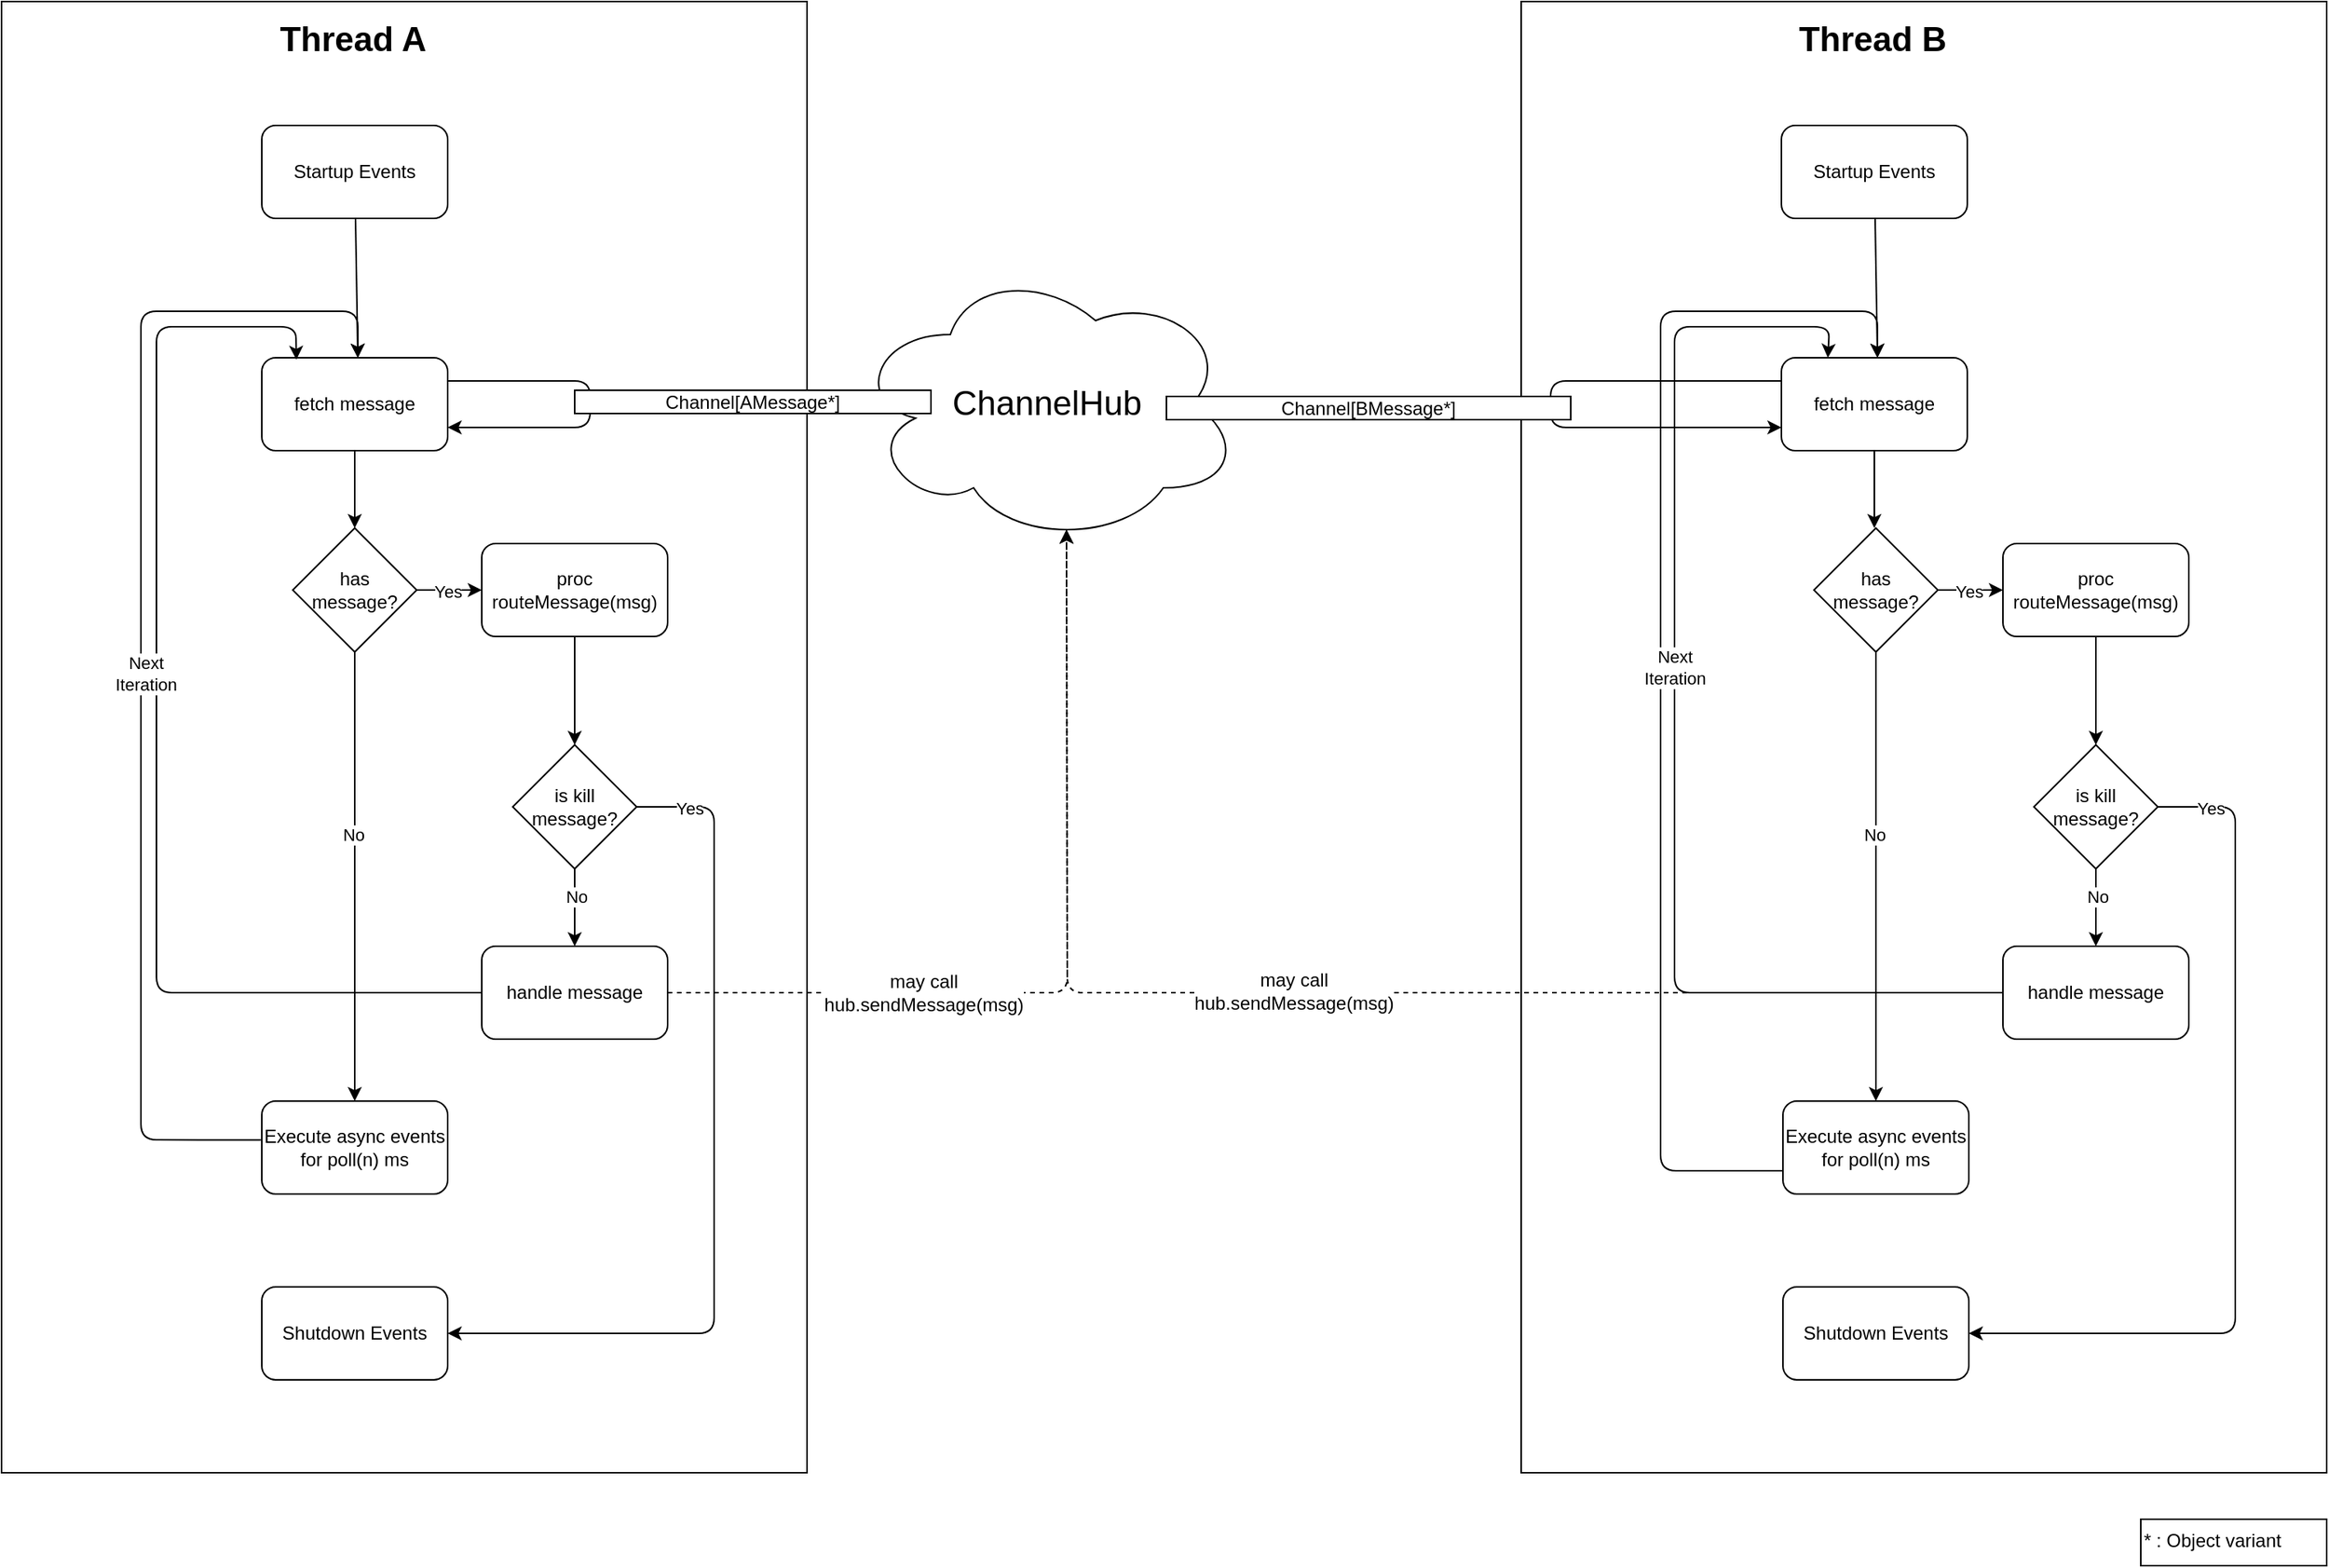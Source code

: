<mxfile>
    <diagram id="O4XO7rEHhI8HRugpwCh8" name="Page-1">
        <mxGraphModel dx="924" dy="670" grid="1" gridSize="10" guides="1" tooltips="1" connect="1" arrows="1" fold="1" page="1" pageScale="1" pageWidth="827" pageHeight="1169" background="none" math="0" shadow="0">
            <root>
                <mxCell id="0"/>
                <mxCell id="1" parent="0"/>
                <mxCell id="27" value="" style="rounded=0;whiteSpace=wrap;html=1;" parent="1" vertex="1">
                    <mxGeometry width="520" height="950" as="geometry"/>
                </mxCell>
                <mxCell id="11" value="" style="edgeStyle=none;html=1;" parent="1" source="2" target="5" edge="1">
                    <mxGeometry relative="1" as="geometry"/>
                </mxCell>
                <mxCell id="2" value="fetch message" style="rounded=1;whiteSpace=wrap;html=1;" parent="1" vertex="1">
                    <mxGeometry x="168" y="230" width="120" height="60" as="geometry"/>
                </mxCell>
                <mxCell id="35" style="edgeStyle=none;html=1;exitX=1;exitY=0.5;exitDx=0;exitDy=0;entryX=0.55;entryY=0.95;entryDx=0;entryDy=0;entryPerimeter=0;fontSize=22;startArrow=none;startFill=0;endArrow=classic;endFill=1;dashed=1;" parent="1" source="3" target="29" edge="1">
                    <mxGeometry relative="1" as="geometry">
                        <Array as="points">
                            <mxPoint x="688" y="640"/>
                        </Array>
                    </mxGeometry>
                </mxCell>
                <mxCell id="66" value="may call&lt;br&gt;hub.sendMessage(msg)" style="edgeLabel;html=1;align=center;verticalAlign=middle;resizable=0;points=[];fontSize=12;" parent="35" vertex="1" connectable="0">
                    <mxGeometry x="-0.229" relative="1" as="geometry">
                        <mxPoint x="-50" as="offset"/>
                    </mxGeometry>
                </mxCell>
                <mxCell id="101" style="edgeStyle=none;html=1;exitX=0;exitY=0.5;exitDx=0;exitDy=0;entryX=0.186;entryY=0.021;entryDx=0;entryDy=0;entryPerimeter=0;" edge="1" parent="1" source="3" target="2">
                    <mxGeometry relative="1" as="geometry">
                        <Array as="points">
                            <mxPoint x="100" y="640"/>
                            <mxPoint x="100" y="210"/>
                            <mxPoint x="190" y="210"/>
                        </Array>
                    </mxGeometry>
                </mxCell>
                <mxCell id="3" value="handle message" style="rounded=1;whiteSpace=wrap;html=1;" parent="1" vertex="1">
                    <mxGeometry x="310" y="610" width="120" height="60" as="geometry"/>
                </mxCell>
                <mxCell id="12" style="edgeStyle=none;html=1;exitX=-0.005;exitY=0.419;exitDx=0;exitDy=0;exitPerimeter=0;" parent="1" source="4" edge="1">
                    <mxGeometry relative="1" as="geometry">
                        <mxPoint x="230" y="230" as="targetPoint"/>
                        <Array as="points">
                            <mxPoint x="90" y="735"/>
                            <mxPoint x="90" y="200"/>
                            <mxPoint x="230" y="200"/>
                        </Array>
                    </mxGeometry>
                </mxCell>
                <mxCell id="105" value="Next &lt;br&gt;Iteration" style="edgeLabel;html=1;align=center;verticalAlign=middle;resizable=0;points=[];" vertex="1" connectable="0" parent="12">
                    <mxGeometry x="-0.031" y="-3" relative="1" as="geometry">
                        <mxPoint as="offset"/>
                    </mxGeometry>
                </mxCell>
                <mxCell id="4" value="Execute async events for poll(n) ms" style="rounded=1;whiteSpace=wrap;html=1;" parent="1" vertex="1">
                    <mxGeometry x="168" y="710" width="120" height="60" as="geometry"/>
                </mxCell>
                <mxCell id="6" style="edgeStyle=none;html=1;entryX=0.5;entryY=0;entryDx=0;entryDy=0;startArrow=none;exitX=0.5;exitY=1;exitDx=0;exitDy=0;" parent="1" source="17" target="3" edge="1">
                    <mxGeometry relative="1" as="geometry">
                        <Array as="points"/>
                    </mxGeometry>
                </mxCell>
                <mxCell id="20" value="No" style="edgeLabel;html=1;align=center;verticalAlign=middle;resizable=0;points=[];" parent="6" vertex="1" connectable="0">
                    <mxGeometry x="0.562" y="1" relative="1" as="geometry">
                        <mxPoint y="-21" as="offset"/>
                    </mxGeometry>
                </mxCell>
                <mxCell id="7" value="" style="edgeStyle=none;html=1;" parent="1" source="5" target="4" edge="1">
                    <mxGeometry relative="1" as="geometry"/>
                </mxCell>
                <mxCell id="9" value="No" style="edgeLabel;html=1;align=center;verticalAlign=middle;resizable=0;points=[];" parent="7" vertex="1" connectable="0">
                    <mxGeometry x="-0.189" y="-1" relative="1" as="geometry">
                        <mxPoint as="offset"/>
                    </mxGeometry>
                </mxCell>
                <mxCell id="5" value="has message?" style="rhombus;whiteSpace=wrap;html=1;" parent="1" vertex="1">
                    <mxGeometry x="188" y="340" width="80" height="80" as="geometry"/>
                </mxCell>
                <mxCell id="14" style="edgeStyle=none;html=1;" parent="1" source="13" edge="1">
                    <mxGeometry relative="1" as="geometry">
                        <mxPoint x="230" y="230" as="targetPoint"/>
                    </mxGeometry>
                </mxCell>
                <mxCell id="13" value="Startup Events" style="rounded=1;whiteSpace=wrap;html=1;" parent="1" vertex="1">
                    <mxGeometry x="168" y="80" width="120" height="60" as="geometry"/>
                </mxCell>
                <mxCell id="15" value="Shutdown Events" style="rounded=1;whiteSpace=wrap;html=1;" parent="1" vertex="1">
                    <mxGeometry x="168" y="830" width="120" height="60" as="geometry"/>
                </mxCell>
                <mxCell id="18" value="" style="edgeStyle=none;html=1;endArrow=classic;exitX=1;exitY=0.5;exitDx=0;exitDy=0;startArrow=none;startFill=0;endFill=1;entryX=0;entryY=0.5;entryDx=0;entryDy=0;" parent="1" source="5" target="68" edge="1">
                    <mxGeometry relative="1" as="geometry">
                        <mxPoint x="280" y="360" as="sourcePoint"/>
                        <mxPoint x="310" y="350" as="targetPoint"/>
                        <Array as="points"/>
                    </mxGeometry>
                </mxCell>
                <mxCell id="19" value="Yes" style="edgeLabel;html=1;align=center;verticalAlign=middle;resizable=0;points=[];" parent="18" vertex="1" connectable="0">
                    <mxGeometry x="-0.356" y="-1" relative="1" as="geometry">
                        <mxPoint x="6" as="offset"/>
                    </mxGeometry>
                </mxCell>
                <mxCell id="21" style="edgeStyle=none;html=1;exitX=1;exitY=0.5;exitDx=0;exitDy=0;entryX=1;entryY=0.5;entryDx=0;entryDy=0;" parent="1" source="17" target="15" edge="1">
                    <mxGeometry relative="1" as="geometry">
                        <Array as="points">
                            <mxPoint x="460" y="520"/>
                            <mxPoint x="460" y="860"/>
                        </Array>
                    </mxGeometry>
                </mxCell>
                <mxCell id="23" value="Yes" style="edgeLabel;html=1;align=center;verticalAlign=middle;resizable=0;points=[];" parent="21" vertex="1" connectable="0">
                    <mxGeometry x="-0.829" y="-1" relative="1" as="geometry">
                        <mxPoint x="-14" as="offset"/>
                    </mxGeometry>
                </mxCell>
                <mxCell id="17" value="is kill message?" style="rhombus;whiteSpace=wrap;html=1;" parent="1" vertex="1">
                    <mxGeometry x="330" y="480" width="80" height="80" as="geometry"/>
                </mxCell>
                <mxCell id="28" value="Thread A" style="text;html=1;strokeColor=none;fillColor=none;align=center;verticalAlign=middle;whiteSpace=wrap;rounded=0;fontSize=22;fontStyle=1" parent="1" vertex="1">
                    <mxGeometry x="166" y="10" width="122" height="30" as="geometry"/>
                </mxCell>
                <mxCell id="29" value="ChannelHub" style="ellipse;shape=cloud;whiteSpace=wrap;html=1;fontSize=22;" parent="1" vertex="1">
                    <mxGeometry x="550" y="170" width="250" height="180" as="geometry"/>
                </mxCell>
                <mxCell id="34" style="edgeStyle=none;html=1;exitX=1;exitY=0.25;exitDx=0;exitDy=0;entryX=1;entryY=0.75;entryDx=0;entryDy=0;fontSize=22;startArrow=none;startFill=0;endArrow=classic;endFill=1;" parent="1" source="2" target="2" edge="1">
                    <mxGeometry relative="1" as="geometry">
                        <Array as="points">
                            <mxPoint x="380" y="245"/>
                            <mxPoint x="380" y="275"/>
                        </Array>
                    </mxGeometry>
                </mxCell>
                <mxCell id="32" value="Channel[AMessage*]" style="rounded=0;whiteSpace=wrap;html=1;fontSize=12;" parent="1" vertex="1">
                    <mxGeometry x="370" y="251" width="230" height="15" as="geometry"/>
                </mxCell>
                <mxCell id="37" value="" style="rounded=0;whiteSpace=wrap;html=1;" parent="1" vertex="1">
                    <mxGeometry x="981" width="520" height="950" as="geometry"/>
                </mxCell>
                <mxCell id="38" value="" style="edgeStyle=none;html=1;" parent="1" source="40" edge="1">
                    <mxGeometry relative="1" as="geometry">
                        <mxPoint x="1209" y="340" as="targetPoint"/>
                    </mxGeometry>
                </mxCell>
                <mxCell id="39" style="edgeStyle=none;html=1;exitX=0;exitY=0.25;exitDx=0;exitDy=0;entryX=0;entryY=0.75;entryDx=0;entryDy=0;fontSize=22;startArrow=none;startFill=0;endArrow=classic;endFill=1;" parent="1" source="40" target="40" edge="1">
                    <mxGeometry relative="1" as="geometry">
                        <mxPoint x="1351" y="254.75" as="targetPoint"/>
                        <Array as="points">
                            <mxPoint x="1000" y="245"/>
                            <mxPoint x="1000" y="275"/>
                        </Array>
                    </mxGeometry>
                </mxCell>
                <mxCell id="40" value="fetch message" style="rounded=1;whiteSpace=wrap;html=1;" parent="1" vertex="1">
                    <mxGeometry x="1149" y="230" width="120" height="60" as="geometry"/>
                </mxCell>
                <mxCell id="63" style="edgeStyle=none;html=1;exitX=0;exitY=0.5;exitDx=0;exitDy=0;fontSize=12;startArrow=none;startFill=0;endArrow=classic;endFill=1;entryX=0.55;entryY=0.95;entryDx=0;entryDy=0;entryPerimeter=0;dashed=1;" parent="1" source="73" target="29" edge="1">
                    <mxGeometry relative="1" as="geometry">
                        <mxPoint x="830.0" y="510" as="targetPoint"/>
                        <Array as="points">
                            <mxPoint x="688" y="640"/>
                        </Array>
                        <mxPoint x="1281" y="500" as="sourcePoint"/>
                    </mxGeometry>
                </mxCell>
                <mxCell id="67" value="may call&lt;br&gt;hub.sendMessage(msg)" style="edgeLabel;html=1;align=center;verticalAlign=middle;resizable=0;points=[];fontSize=12;" parent="63" vertex="1" connectable="0">
                    <mxGeometry x="0.192" y="-1" relative="1" as="geometry">
                        <mxPoint x="80" as="offset"/>
                    </mxGeometry>
                </mxCell>
                <mxCell id="43" style="edgeStyle=none;html=1;exitX=0;exitY=0.75;exitDx=0;exitDy=0;" parent="1" source="74" edge="1">
                    <mxGeometry relative="1" as="geometry">
                        <mxPoint x="1211" y="230" as="targetPoint"/>
                        <Array as="points">
                            <mxPoint x="1071" y="755"/>
                            <mxPoint x="1071" y="200"/>
                            <mxPoint x="1211" y="200"/>
                        </Array>
                        <mxPoint x="1148.4" y="595.14" as="sourcePoint"/>
                    </mxGeometry>
                </mxCell>
                <mxCell id="50" style="edgeStyle=none;html=1;" parent="1" source="51" edge="1">
                    <mxGeometry relative="1" as="geometry">
                        <mxPoint x="1211" y="230" as="targetPoint"/>
                    </mxGeometry>
                </mxCell>
                <mxCell id="51" value="Startup Events" style="rounded=1;whiteSpace=wrap;html=1;" parent="1" vertex="1">
                    <mxGeometry x="1149" y="80" width="120" height="60" as="geometry"/>
                </mxCell>
                <mxCell id="58" value="Thread B" style="text;html=1;strokeColor=none;fillColor=none;align=center;verticalAlign=middle;whiteSpace=wrap;rounded=0;fontSize=22;fontStyle=1" parent="1" vertex="1">
                    <mxGeometry x="1147" y="10" width="122" height="30" as="geometry"/>
                </mxCell>
                <mxCell id="60" value="Channel[BMessage*]" style="rounded=0;whiteSpace=wrap;html=1;fontSize=12;" parent="1" vertex="1">
                    <mxGeometry x="752" y="255" width="261" height="15" as="geometry"/>
                </mxCell>
                <mxCell id="69" style="edgeStyle=none;html=1;exitX=0.5;exitY=1;exitDx=0;exitDy=0;entryX=0.5;entryY=0;entryDx=0;entryDy=0;" parent="1" source="68" target="17" edge="1">
                    <mxGeometry relative="1" as="geometry"/>
                </mxCell>
                <mxCell id="68" value="proc routeMessage(msg)" style="rounded=1;whiteSpace=wrap;html=1;" parent="1" vertex="1">
                    <mxGeometry x="310" y="350" width="120" height="60" as="geometry"/>
                </mxCell>
                <mxCell id="103" style="edgeStyle=none;html=1;exitX=0;exitY=0.5;exitDx=0;exitDy=0;entryX=0.25;entryY=0;entryDx=0;entryDy=0;" edge="1" parent="1" source="73" target="40">
                    <mxGeometry relative="1" as="geometry">
                        <Array as="points">
                            <mxPoint x="1080" y="640"/>
                            <mxPoint x="1080" y="210"/>
                            <mxPoint x="1180" y="210"/>
                        </Array>
                    </mxGeometry>
                </mxCell>
                <mxCell id="107" value="Next&lt;br&gt;Iteration" style="edgeLabel;html=1;align=center;verticalAlign=middle;resizable=0;points=[];" vertex="1" connectable="0" parent="103">
                    <mxGeometry x="0.173" relative="1" as="geometry">
                        <mxPoint y="25" as="offset"/>
                    </mxGeometry>
                </mxCell>
                <mxCell id="73" value="handle message" style="rounded=1;whiteSpace=wrap;html=1;" parent="1" vertex="1">
                    <mxGeometry x="1292" y="610" width="120" height="60" as="geometry"/>
                </mxCell>
                <mxCell id="74" value="Execute async events for poll(n) ms" style="rounded=1;whiteSpace=wrap;html=1;" parent="1" vertex="1">
                    <mxGeometry x="1150" y="710" width="120" height="60" as="geometry"/>
                </mxCell>
                <mxCell id="75" style="edgeStyle=none;html=1;entryX=0.5;entryY=0;entryDx=0;entryDy=0;startArrow=none;exitX=0.5;exitY=1;exitDx=0;exitDy=0;" parent="1" source="85" target="73" edge="1">
                    <mxGeometry relative="1" as="geometry">
                        <Array as="points"/>
                    </mxGeometry>
                </mxCell>
                <mxCell id="76" value="No" style="edgeLabel;html=1;align=center;verticalAlign=middle;resizable=0;points=[];" parent="75" vertex="1" connectable="0">
                    <mxGeometry x="0.562" y="1" relative="1" as="geometry">
                        <mxPoint y="-21" as="offset"/>
                    </mxGeometry>
                </mxCell>
                <mxCell id="77" value="" style="edgeStyle=none;html=1;exitX=0.5;exitY=1;exitDx=0;exitDy=0;" parent="1" source="79" edge="1">
                    <mxGeometry relative="1" as="geometry">
                        <mxPoint x="1210" y="710" as="targetPoint"/>
                    </mxGeometry>
                </mxCell>
                <mxCell id="78" value="No" style="edgeLabel;html=1;align=center;verticalAlign=middle;resizable=0;points=[];" parent="77" vertex="1" connectable="0">
                    <mxGeometry x="-0.189" y="-1" relative="1" as="geometry">
                        <mxPoint as="offset"/>
                    </mxGeometry>
                </mxCell>
                <mxCell id="79" value="has message?" style="rhombus;whiteSpace=wrap;html=1;" parent="1" vertex="1">
                    <mxGeometry x="1170" y="340" width="80" height="80" as="geometry"/>
                </mxCell>
                <mxCell id="80" value="Shutdown Events" style="rounded=1;whiteSpace=wrap;html=1;" parent="1" vertex="1">
                    <mxGeometry x="1150" y="830" width="120" height="60" as="geometry"/>
                </mxCell>
                <mxCell id="81" value="" style="edgeStyle=none;html=1;endArrow=classic;exitX=1;exitY=0.5;exitDx=0;exitDy=0;startArrow=none;startFill=0;endFill=1;entryX=0;entryY=0.5;entryDx=0;entryDy=0;" parent="1" source="79" target="87" edge="1">
                    <mxGeometry relative="1" as="geometry">
                        <mxPoint x="1262" y="360" as="sourcePoint"/>
                        <mxPoint x="1292" y="350" as="targetPoint"/>
                        <Array as="points"/>
                    </mxGeometry>
                </mxCell>
                <mxCell id="82" value="Yes" style="edgeLabel;html=1;align=center;verticalAlign=middle;resizable=0;points=[];" parent="81" vertex="1" connectable="0">
                    <mxGeometry x="-0.356" y="-1" relative="1" as="geometry">
                        <mxPoint x="6" as="offset"/>
                    </mxGeometry>
                </mxCell>
                <mxCell id="83" style="edgeStyle=none;html=1;exitX=1;exitY=0.5;exitDx=0;exitDy=0;entryX=1;entryY=0.5;entryDx=0;entryDy=0;" parent="1" source="85" target="80" edge="1">
                    <mxGeometry relative="1" as="geometry">
                        <Array as="points">
                            <mxPoint x="1442" y="520"/>
                            <mxPoint x="1442" y="860"/>
                        </Array>
                    </mxGeometry>
                </mxCell>
                <mxCell id="84" value="Yes" style="edgeLabel;html=1;align=center;verticalAlign=middle;resizable=0;points=[];" parent="83" vertex="1" connectable="0">
                    <mxGeometry x="-0.829" y="-1" relative="1" as="geometry">
                        <mxPoint x="-14" as="offset"/>
                    </mxGeometry>
                </mxCell>
                <mxCell id="85" value="is kill message?" style="rhombus;whiteSpace=wrap;html=1;" parent="1" vertex="1">
                    <mxGeometry x="1312" y="480" width="80" height="80" as="geometry"/>
                </mxCell>
                <mxCell id="86" style="edgeStyle=none;html=1;exitX=0.5;exitY=1;exitDx=0;exitDy=0;entryX=0.5;entryY=0;entryDx=0;entryDy=0;" parent="1" source="87" target="85" edge="1">
                    <mxGeometry relative="1" as="geometry"/>
                </mxCell>
                <mxCell id="87" value="proc routeMessage(msg)" style="rounded=1;whiteSpace=wrap;html=1;" parent="1" vertex="1">
                    <mxGeometry x="1292" y="350" width="120" height="60" as="geometry"/>
                </mxCell>
                <mxCell id="89" value="* : Object variant" style="rounded=0;whiteSpace=wrap;html=1;align=left;verticalAlign=top;" parent="1" vertex="1">
                    <mxGeometry x="1381" y="980" width="120" height="30" as="geometry"/>
                </mxCell>
            </root>
        </mxGraphModel>
    </diagram>
</mxfile>
